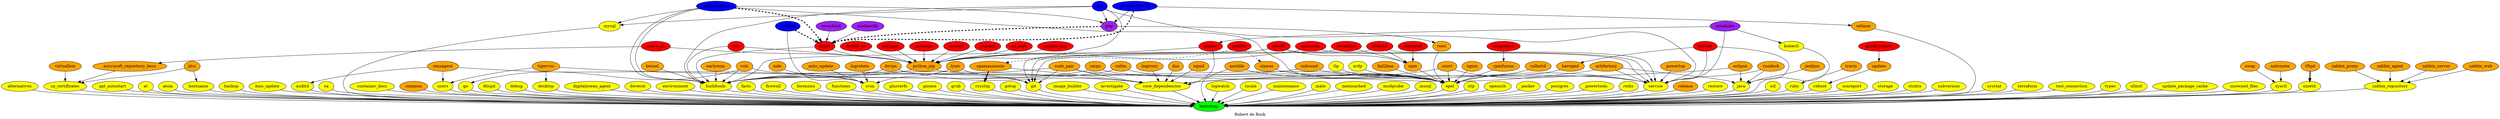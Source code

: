digraph hierarchy {
  label = "Robert de Bock" ;
  {
    ad_auth [fillcolor=red style=filled]
    aide [fillcolor=orange style=filled]
    alternatives [fillcolor=yellow style=filled]
    anaconda [fillcolor=red style=filled]
    ansible [fillcolor=orange style=filled]
    ansible_lint [fillcolor=red style=filled]
    apt_autostart [fillcolor=yellow style=filled]
    ara [fillcolor=blue style=filled]
    artifactory [fillcolor=orange style=filled]
    at [fillcolor=yellow style=filled]
    atom [fillcolor=yellow style=filled]
    auditd [fillcolor=yellow style=filled]
    auto_update [fillcolor=orange style=filled]
    awx [fillcolor=red style=filled]
    azure_cli [fillcolor=red style=filled]
    backup [fillcolor=yellow style=filled]
    bios_update [fillcolor=yellow style=filled]
    bootstrap [fillcolor=green style=filled]
    buildtools [fillcolor=yellow style=filled]
    ca [fillcolor=yellow style=filled]
    ca_certificates [fillcolor=yellow style=filled]
    cargo [fillcolor=orange style=filled]
    certbot [fillcolor=blue style=filled]
    clamav [fillcolor=orange style=filled]
    cloud9 [fillcolor=red style=filled]
    cntlm [fillcolor=orange style=filled]
    collectd [fillcolor=orange style=filled]
    container_docs [fillcolor=yellow style=filled]
    common [fillcolor=orange style=filled]
    core_dependencies [fillcolor=yellow style=filled]
    cron [fillcolor=yellow style=filled]
    dhcpd [fillcolor=yellow style=filled]
    debug [fillcolor=yellow style=filled]
    desktop [fillcolor=yellow style=filled]
    "digitalocean_agent" [fillcolor=yellow style=filled]
    dns [fillcolor=orange style=filled]
    docker [fillcolor=red style=filled]
    docker_ce [fillcolor=red style=filled]
    dovecot [fillcolor=yellow style=filled]
    dsvpn [fillcolor=orange style=filled]
    earlyoom [fillcolor=orange style=filled]
    eclipse [fillcolor=orange style=filled]
    environment [fillcolor=yellow style=filled]
    epel [fillcolor=yellow style=filled]
    etherpad [fillcolor=red style=filled]
    facts [fillcolor=yellow style=filled]
    fail2ban [fillcolor=orange style=filled]
    firewall [fillcolor=yellow style=filled]
    forensics [fillcolor=yellow style=filled]
    functions [fillcolor=yellow style=filled]
    git [fillcolor=yellow style=filled]
    gitlab_runner [fillcolor=red style=filled]
    glusterfs [fillcolor=yellow style=filled]
    gnome [fillcolor=yellow style=filled]
    grub [fillcolor=yellow style=filled]
    go [fillcolor=yellow style=filled]
    gotop [fillcolor=yellow style=filled]
    haveged [fillcolor=orange style=filled]
    haproxy [fillcolor=orange style=filled]
    httpd [fillcolor=red style=filled]
    hostname [fillcolor=yellow style=filled]
    "image_builder" [fillcolor=yellow style=filled]
    investigate [fillcolor=yellow style=filled]
    irslackd [fillcolor=red style=filled]
    java [fillcolor=yellow style=filled]
    jenkins [fillcolor=orange style=filled]
    jitsi [fillcolor=orange style=filled]
    kernel [fillcolor=orange style=filled]
    kubectl [fillcolor=yellow style=filled]
    logrotate [fillcolor=orange style=filled]
    logwatch [fillcolor=yellow style=filled]
    locale [fillcolor=yellow style=filled]
    lynis [fillcolor=orange style=filled]
    maintenance [fillcolor=yellow style=filled]
    mate [fillcolor=yellow style=filled]
    mediawiki [fillcolor=purple style=filled]
    memcached [fillcolor=yellow style=filled]
    microsoft_repository_keys [fillcolor=orange style=filled]
    minikube [fillcolor=purple style=filled]
    mitogen [fillcolor=red style=filled]
    modprobe [fillcolor=yellow style=filled]
    molecule [fillcolor=red style=filled]
    mssql [fillcolor=yellow style=filled]
    mysql [fillcolor=yellow style=filled]
    natrouter [fillcolor=orange style=filled]
    nginx [fillcolor=orange style=filled]
    npm [fillcolor=orange style=filled]
    ntp [fillcolor=yellow style=filled]
    obsproject [fillcolor=red style=filled]
    omsagent [fillcolor=orange style=filled]
    openssh [fillcolor=yellow style=filled]
    openssl [fillcolor=red style=filled]
    owncloud [fillcolor=purple style=filled]
    packer [fillcolor=yellow style=filled]
    php [fillcolor=purple style=filled]
    phpmyadmin [fillcolor=blue style=filled]
    postfix [fillcolor=red style=filled]
    postgres [fillcolor=yellow style=filled]
    powertop [fillcolor=orange style=filled]
    powertools [fillcolor=yellow style=filled]
    "python_pip" [fillcolor=orange style=filled]
    redis [fillcolor=yellow style=filled]
    reboot [fillcolor=yellow style=filled]
    release [fillcolor=orange style=filled]
    remi [fillcolor=orange style=filled]
    revealmd [fillcolor=red style=filled]
    restore [fillcolor=yellow style=filled]
    roundcubemail [fillcolor=blue style=filled]
    rpmfusion [fillcolor=orange style=filled]
    rsyslog [fillcolor=yellow style=filled]
    ruby [fillcolor=yellow style=filled]
    rundeck [fillcolor=orange style=filled]
    scl [fillcolor=yellow style=filled]
    selinux [fillcolor=orange style=filled]
    service [fillcolor=yellow style=filled]
    snort [fillcolor=orange style=filled]
    sosreport [fillcolor=yellow style=filled]
    spamassassin [fillcolor=orange style=filled]
    squid [fillcolor=orange style=filled]
    storage [fillcolor=yellow style=filled]
    stratis [fillcolor=yellow style=filled]
    "sudo_pair" [fillcolor=orange style=filled]
    subversion [fillcolor=yellow style=filled]
    swap [fillcolor=orange style=filled]
    sysctl [fillcolor=yellow style=filled]
    sysstat [fillcolor=yellow style=filled]
    terraform [fillcolor=yellow style=filled]
    test_connection [fillcolor=yellow style=filled]
    tlp [fillcolor=yellow style=filled]
    tftpd [fillcolor=orange style=filled]
    tigervnc [fillcolor=orange style=filled]
    tomcat [fillcolor=red style=filled]
    travis [fillcolor=orange style=filled]
    types [fillcolor=yellow style=filled]
    ulimit [fillcolor=yellow style=filled]
    update [fillcolor=orange style=filled]
    update_package_cache [fillcolor=yellow style=filled]
    unbound [fillcolor=orange style=filled]
    unowned_files [fillcolor=yellow style=filled]
    users [fillcolor=yellow style=filled]
    vuls [fillcolor=orange style=filled]
    vagrant [fillcolor=red style=filled]
    virtualbox [fillcolor=orange style=filled]
    xinetd [fillcolor=yellow style=filled]
    xrdp [fillcolor=yellow style=filled]
    zabbix_repository [fillcolor=yellow style=filled]
    zabbix_agent [fillcolor=orange style=filled]
    zabbix_server [fillcolor=orange style=filled]
    zabbix_web [fillcolor=orange style=filled]
    zabbix_proxy [fillcolor=orange style=filled]
  }
  {alternatives ansible apt_autostart at atom auditd backup bios_update buildtools ca ca_certificates common container_docs core_dependencies cron debug desktop dhcpd "digitalocean_agent" dovecot environment epel facts firewall forensics functions git glusterfs gnome grub go gotop hostname image_builder investigate java kubectl logwatch locale maintenance mate memcached modprobe mysql mssql ntp openssh packer postgres powertools reboot redis release restore rsyslog ruby scl selinux service sosreport storage stratis subversion sysctl sysstat terraform test_connection types update_package_cache ulimit unowned_files users xinetd zabbix_repository} -> bootstrap
  {ansible cargo clamav collectd fail2ban haveged nginx npm phpmyadmin "python_pip" remi rpmfusion snort "sudo_pair" tlp xrdp} -> epel
  update -> reboot
  {zabbix_agent zabbix_server zabbix_web zabbix_proxy} -> zabbix_repository
  postfix -> {spamassassin clamav} [style=dashed]
  travis -> ruby
  {ad_auth anaconda ansible_lint ara awx docker docker_ce httpd mitogen molecule openssl vagrant} -> "python_pip"
  {artifactory dns dsvpn docker eclipse haproxy snort sudo_pair squid spamassassin tigervnc} -> "core_dependencies"
  {cloud9 etherpad irslackd revealmd} -> npm
  vuls -> go
  tftpd -> xinetd  [penwidth=3]
  {ara phpmyadmin} -> {buildtools php mysql}
  {certbot php phpmyadmin roundcubemail} -> httpd [style=dashed penwidth=3]
  php -> remi
  {mediawiki owncloud} -> httpd
  {awx cargo cntlm cloud9 dsvpn earlyoom httpd kernel phpmyadmin "python_pip" unbound vuls} -> buildtools
  roundcubemail -> php
  {cloud9 irslackd lynis revealmd sudo_pair vuls} -> git
  {"sudo_pair"} -> {buildtools}
  {artifactory eclipse jenkins rundeck tomcat} -> java
  {ara anaconda artifactory cloud9 cntlm irslackd minikube powertop rundeck snort tomcat unbound} -> service
  tomcat -> haveged
  spamassassin -> rsyslog [penwidth=3]
  gitlab_runner -> update
  roundcubemail -> selinux
  {aide auto_update certbot logrotate lynis} -> cron
  obsproject -> rpmfusion
  minikube -> {kubectl docker}
  omsagent -> {auditd cron users}
  tigervnc -> {desktop users}
  {jitsi "microsoft_repository_keys" virtualbox} -> "ca_certificates"
  azure_cli -> {"microsoft_repository_keys" "python_pip"}
  {swap natrouter} -> sysctl
  jitsi -> hostname
}
